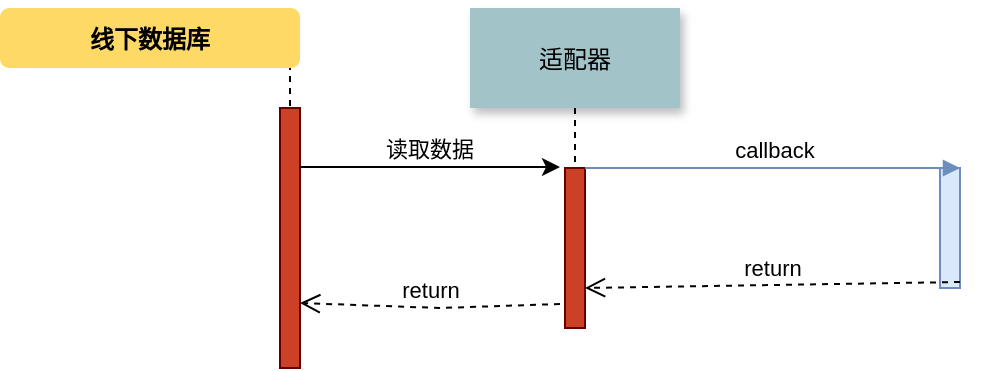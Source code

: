<mxfile version="16.1.0" type="github">
  <diagram name="Page-1" id="9361dd3d-8414-5efd-6122-117bd74ce7a7">
    <mxGraphModel dx="2062" dy="1122" grid="1" gridSize="10" guides="1" tooltips="1" connect="1" arrows="1" fold="1" page="0" pageScale="1.5" pageWidth="826" pageHeight="1169" background="none" math="0" shadow="0">
      <root>
        <mxCell id="0" />
        <mxCell id="1" parent="0" />
        <mxCell id="2" value="" style="fillColor=#CC4125;strokeColor=#660000" parent="1" vertex="1">
          <mxGeometry x="200" y="150" width="10" height="130" as="geometry" />
        </mxCell>
        <mxCell id="6" value="" style="fillColor=#CC4125;strokeColor=#660000" parent="1" vertex="1">
          <mxGeometry x="342.5" y="180" width="10" height="80" as="geometry" />
        </mxCell>
        <mxCell id="7" value="适配器" style="shadow=1;fillColor=#A2C4C9;strokeColor=none" parent="1" vertex="1">
          <mxGeometry x="295" y="100" width="105" height="50" as="geometry" />
        </mxCell>
        <mxCell id="8" value="" style="edgeStyle=none;endArrow=none;dashed=1" parent="1" source="7" target="6" edge="1">
          <mxGeometry x="272.335" y="165" width="100" height="100" as="geometry">
            <mxPoint x="347.259" y="110" as="sourcePoint" />
            <mxPoint x="347.576" y="165" as="targetPoint" />
          </mxGeometry>
        </mxCell>
        <mxCell id="9" value="读取数据" style="edgeStyle=none;verticalLabelPosition=top;verticalAlign=bottom" parent="1" edge="1">
          <mxGeometry x="220" y="92" width="100" height="100" as="geometry">
            <mxPoint x="210" y="179.5" as="sourcePoint" />
            <mxPoint x="340" y="179.5" as="targetPoint" />
          </mxGeometry>
        </mxCell>
        <mxCell id="33" value="" style="edgeStyle=elbowEdgeStyle;elbow=horizontal;endArrow=none;dashed=1" parent="1" target="2" edge="1">
          <mxGeometry x="230.0" y="310" width="100" height="100" as="geometry">
            <mxPoint x="205" y="110" as="sourcePoint" />
            <mxPoint x="330" y="310" as="targetPoint" />
          </mxGeometry>
        </mxCell>
        <mxCell id="71" value="线下数据库" style="rounded=1;fontStyle=1;fillColor=#FFD966;strokeColor=none" parent="1" vertex="1">
          <mxGeometry x="60" y="100" width="150" height="30" as="geometry" />
        </mxCell>
        <object label="return" 返回="111" id="fWdeBwMi8OIrrzwi172w-89">
          <mxCell style="html=1;verticalAlign=bottom;endArrow=open;dashed=1;endSize=8;rounded=0;shadow=0;entryX=1;entryY=0.75;entryDx=0;entryDy=0;" edge="1" parent="1" target="2">
            <mxGeometry relative="1" as="geometry">
              <mxPoint x="340" y="248" as="sourcePoint" />
              <mxPoint x="790" y="500" as="targetPoint" />
              <Array as="points">
                <mxPoint x="280" y="250" />
              </Array>
            </mxGeometry>
          </mxCell>
        </object>
        <mxCell id="fWdeBwMi8OIrrzwi172w-91" value="" style="html=1;points=[];perimeter=orthogonalPerimeter;fillColor=#dae8fc;strokeColor=#6c8ebf;" vertex="1" parent="1">
          <mxGeometry x="530" y="180" width="10" height="60" as="geometry" />
        </mxCell>
        <mxCell id="fWdeBwMi8OIrrzwi172w-92" value="callback" style="html=1;verticalAlign=bottom;endArrow=block;entryX=1;entryY=0;rounded=0;shadow=0;exitX=1;exitY=0;exitDx=0;exitDy=0;fillColor=#dae8fc;strokeColor=#6c8ebf;" edge="1" target="fWdeBwMi8OIrrzwi172w-91" parent="1" source="6">
          <mxGeometry relative="1" as="geometry">
            <mxPoint x="600" y="185" as="sourcePoint" />
          </mxGeometry>
        </mxCell>
        <mxCell id="fWdeBwMi8OIrrzwi172w-93" value="return" style="html=1;verticalAlign=bottom;endArrow=open;dashed=1;endSize=8;exitX=1;exitY=0.95;rounded=0;shadow=0;entryX=1;entryY=0.75;entryDx=0;entryDy=0;" edge="1" source="fWdeBwMi8OIrrzwi172w-91" parent="1" target="6">
          <mxGeometry relative="1" as="geometry">
            <mxPoint x="600" y="242" as="targetPoint" />
          </mxGeometry>
        </mxCell>
      </root>
    </mxGraphModel>
  </diagram>
</mxfile>
